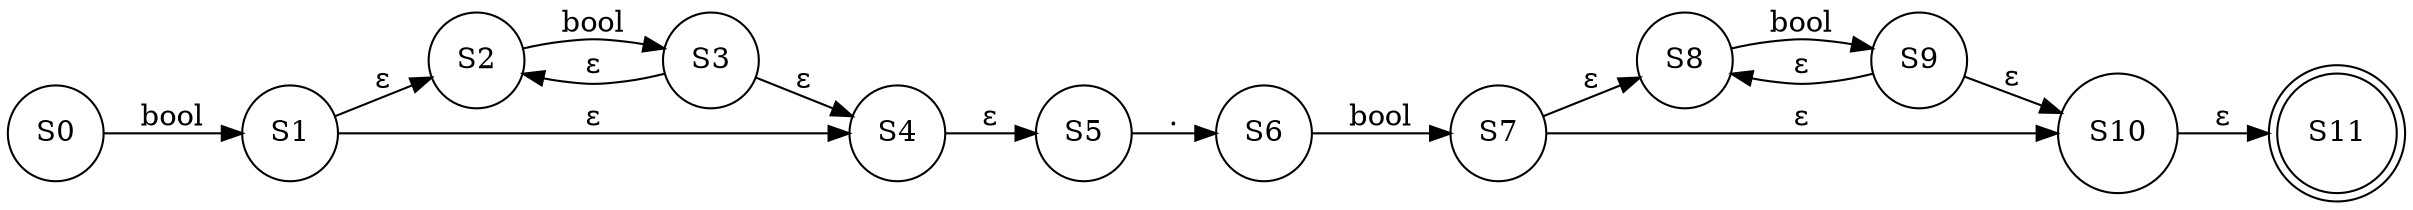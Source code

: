 digraph grafica{
rankdir=LR;
forcelabels= true;
node [shape = circle];
S0;
S1;
S2;
S3;
S4;
S5;
S6;
S7;
S8;
S9;
S10;
S11[shape = doublecircle];
S0->S1[label="bool"]
S1->S2[label="ε"]
S1->S4[label="ε"]
S2->S3[label="bool"]
S3->S2[label="ε"]
S3->S4[label="ε"]
S4->S5[label="ε"]
S5->S6[label="."]
S6->S7[label="bool"]
S7->S8[label="ε"]
S7->S10[label="ε"]
S8->S9[label="bool"]
S9->S8[label="ε"]
S9->S10[label="ε"]
S10->S11[label="ε"]

}